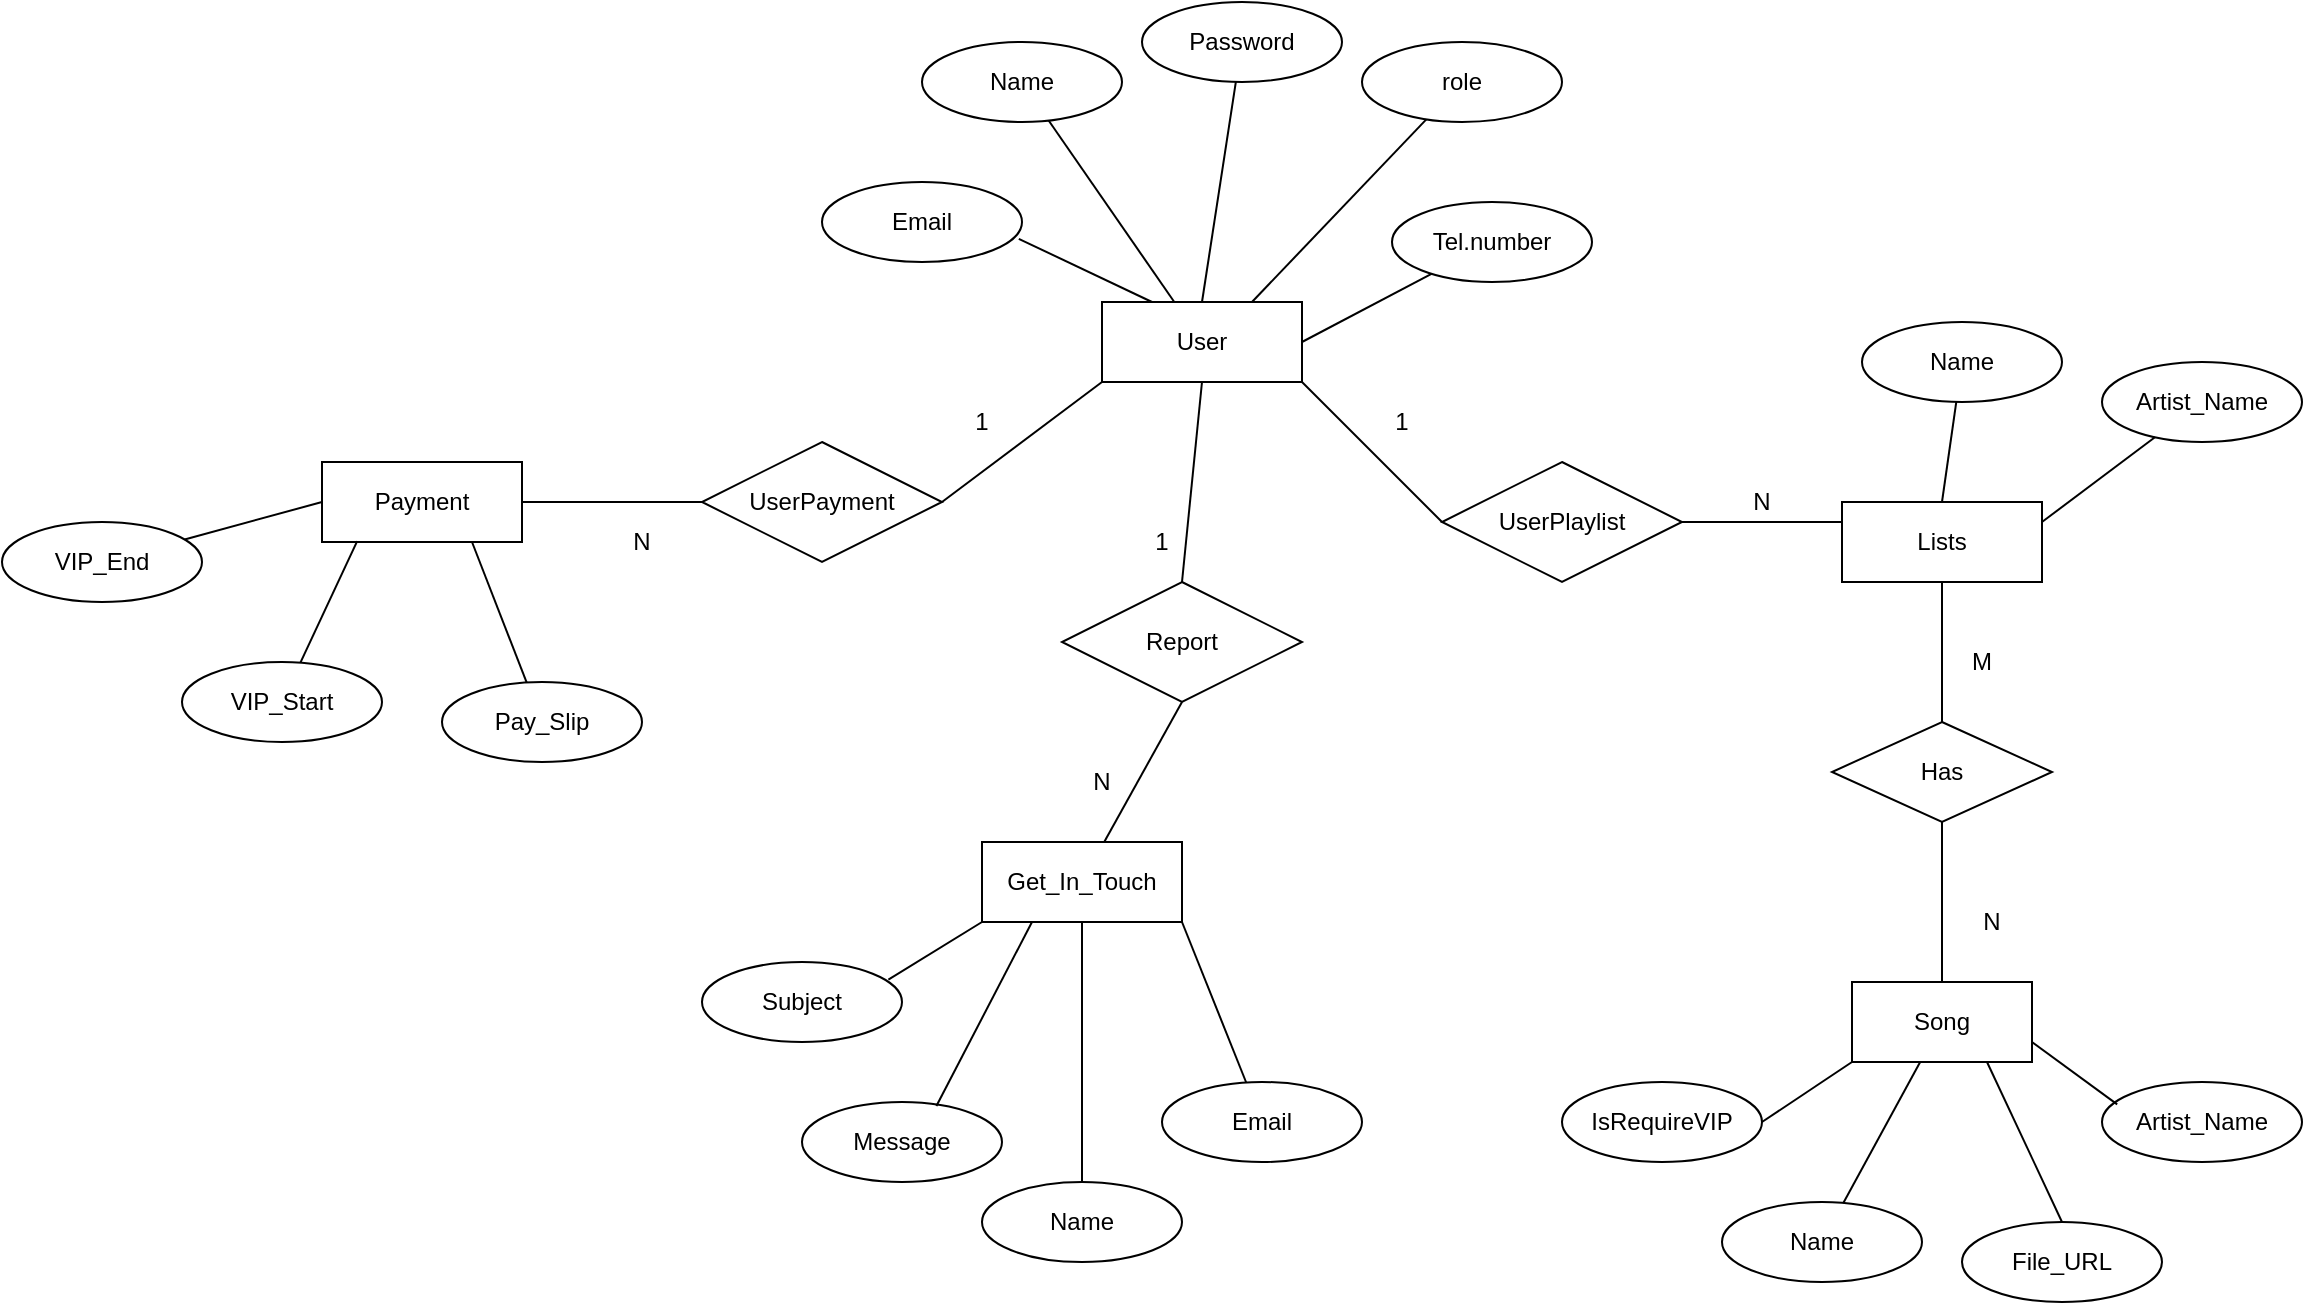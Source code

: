 <mxfile version="13.0.1" type="github"><diagram id="XS-klLwBifeXT4-DwHSJ" name="Page-1"><mxGraphModel dx="1888" dy="580" grid="1" gridSize="10" guides="1" tooltips="1" connect="1" arrows="1" fold="1" page="1" pageScale="1" pageWidth="850" pageHeight="1100" math="0" shadow="0"><root><mxCell id="0"/><mxCell id="1" parent="0"/><mxCell id="o9lVYVJ-xytSoctBblk3-3" value="Email" style="ellipse;whiteSpace=wrap;html=1;align=center;" vertex="1" parent="1"><mxGeometry x="90" y="640" width="100" height="40" as="geometry"/></mxCell><mxCell id="o9lVYVJ-xytSoctBblk3-4" value="Name" style="ellipse;whiteSpace=wrap;html=1;align=center;" vertex="1" parent="1"><mxGeometry x="140" y="570" width="100" height="40" as="geometry"/></mxCell><mxCell id="o9lVYVJ-xytSoctBblk3-5" value="User" style="whiteSpace=wrap;html=1;align=center;" vertex="1" parent="1"><mxGeometry x="230" y="700" width="100" height="40" as="geometry"/></mxCell><mxCell id="o9lVYVJ-xytSoctBblk3-6" value="Password" style="ellipse;whiteSpace=wrap;html=1;align=center;" vertex="1" parent="1"><mxGeometry x="250" y="550" width="100" height="40" as="geometry"/></mxCell><mxCell id="o9lVYVJ-xytSoctBblk3-7" value="role" style="ellipse;whiteSpace=wrap;html=1;align=center;" vertex="1" parent="1"><mxGeometry x="360" y="570" width="100" height="40" as="geometry"/></mxCell><mxCell id="o9lVYVJ-xytSoctBblk3-8" value="Tel.number" style="ellipse;whiteSpace=wrap;html=1;align=center;" vertex="1" parent="1"><mxGeometry x="375" y="650" width="100" height="40" as="geometry"/></mxCell><mxCell id="o9lVYVJ-xytSoctBblk3-11" value="" style="endArrow=none;html=1;rounded=0;exitX=0.984;exitY=0.71;exitDx=0;exitDy=0;exitPerimeter=0;entryX=0.25;entryY=0;entryDx=0;entryDy=0;" edge="1" parent="1" source="o9lVYVJ-xytSoctBblk3-3" target="o9lVYVJ-xytSoctBblk3-5"><mxGeometry relative="1" as="geometry"><mxPoint x="200" y="720" as="sourcePoint"/><mxPoint x="360" y="720" as="targetPoint"/></mxGeometry></mxCell><mxCell id="o9lVYVJ-xytSoctBblk3-13" value="" style="endArrow=none;html=1;rounded=0;" edge="1" parent="1" source="o9lVYVJ-xytSoctBblk3-4" target="o9lVYVJ-xytSoctBblk3-5"><mxGeometry relative="1" as="geometry"><mxPoint x="198.4" y="678.4" as="sourcePoint"/><mxPoint x="265" y="710" as="targetPoint"/></mxGeometry></mxCell><mxCell id="o9lVYVJ-xytSoctBblk3-14" value="" style="endArrow=none;html=1;rounded=0;entryX=0.5;entryY=0;entryDx=0;entryDy=0;" edge="1" parent="1" source="o9lVYVJ-xytSoctBblk3-6" target="o9lVYVJ-xytSoctBblk3-5"><mxGeometry relative="1" as="geometry"><mxPoint x="208.4" y="688.4" as="sourcePoint"/><mxPoint x="275" y="720" as="targetPoint"/></mxGeometry></mxCell><mxCell id="o9lVYVJ-xytSoctBblk3-15" value="" style="endArrow=none;html=1;rounded=0;entryX=0.75;entryY=0;entryDx=0;entryDy=0;" edge="1" parent="1" source="o9lVYVJ-xytSoctBblk3-7" target="o9lVYVJ-xytSoctBblk3-5"><mxGeometry relative="1" as="geometry"><mxPoint x="306.929" y="599.962" as="sourcePoint"/><mxPoint x="290" y="710" as="targetPoint"/></mxGeometry></mxCell><mxCell id="o9lVYVJ-xytSoctBblk3-16" value="" style="endArrow=none;html=1;rounded=0;entryX=1;entryY=0.5;entryDx=0;entryDy=0;" edge="1" parent="1" source="o9lVYVJ-xytSoctBblk3-8" target="o9lVYVJ-xytSoctBblk3-5"><mxGeometry relative="1" as="geometry"><mxPoint x="316.929" y="609.962" as="sourcePoint"/><mxPoint x="300" y="720" as="targetPoint"/></mxGeometry></mxCell><mxCell id="o9lVYVJ-xytSoctBblk3-17" value="UserPlaylist" style="shape=rhombus;perimeter=rhombusPerimeter;whiteSpace=wrap;html=1;align=center;" vertex="1" parent="1"><mxGeometry x="400" y="780" width="120" height="60" as="geometry"/></mxCell><mxCell id="o9lVYVJ-xytSoctBblk3-19" value="" style="endArrow=none;html=1;rounded=0;exitX=1;exitY=1;exitDx=0;exitDy=0;entryX=0;entryY=0.5;entryDx=0;entryDy=0;" edge="1" parent="1" source="o9lVYVJ-xytSoctBblk3-5" target="o9lVYVJ-xytSoctBblk3-17"><mxGeometry relative="1" as="geometry"><mxPoint x="220" y="950" as="sourcePoint"/><mxPoint x="380" y="950" as="targetPoint"/></mxGeometry></mxCell><mxCell id="o9lVYVJ-xytSoctBblk3-20" value="Lists" style="whiteSpace=wrap;html=1;align=center;" vertex="1" parent="1"><mxGeometry x="600" y="800" width="100" height="40" as="geometry"/></mxCell><mxCell id="o9lVYVJ-xytSoctBblk3-21" value="" style="endArrow=none;html=1;rounded=0;exitX=1;exitY=0.5;exitDx=0;exitDy=0;entryX=0;entryY=0.25;entryDx=0;entryDy=0;" edge="1" parent="1" source="o9lVYVJ-xytSoctBblk3-17" target="o9lVYVJ-xytSoctBblk3-20"><mxGeometry relative="1" as="geometry"><mxPoint x="340" y="750" as="sourcePoint"/><mxPoint x="415" y="805" as="targetPoint"/></mxGeometry></mxCell><mxCell id="o9lVYVJ-xytSoctBblk3-22" value="UserPayment" style="shape=rhombus;perimeter=rhombusPerimeter;whiteSpace=wrap;html=1;align=center;" vertex="1" parent="1"><mxGeometry x="30" y="770" width="120" height="60" as="geometry"/></mxCell><mxCell id="o9lVYVJ-xytSoctBblk3-23" value="" style="endArrow=none;html=1;rounded=0;entryX=0;entryY=1;entryDx=0;entryDy=0;exitX=1;exitY=0.5;exitDx=0;exitDy=0;" edge="1" parent="1" source="o9lVYVJ-xytSoctBblk3-22" target="o9lVYVJ-xytSoctBblk3-5"><mxGeometry relative="1" as="geometry"><mxPoint x="120" y="840" as="sourcePoint"/><mxPoint x="280" y="840" as="targetPoint"/></mxGeometry></mxCell><mxCell id="o9lVYVJ-xytSoctBblk3-24" value="Payment" style="whiteSpace=wrap;html=1;align=center;" vertex="1" parent="1"><mxGeometry x="-160" y="780" width="100" height="40" as="geometry"/></mxCell><mxCell id="o9lVYVJ-xytSoctBblk3-25" value="" style="endArrow=none;html=1;rounded=0;exitX=1;exitY=0.5;exitDx=0;exitDy=0;entryX=0;entryY=0.5;entryDx=0;entryDy=0;" edge="1" parent="1" source="o9lVYVJ-xytSoctBblk3-24" target="o9lVYVJ-xytSoctBblk3-22"><mxGeometry relative="1" as="geometry"><mxPoint x="10" y="850" as="sourcePoint"/><mxPoint x="170" y="850" as="targetPoint"/></mxGeometry></mxCell><mxCell id="o9lVYVJ-xytSoctBblk3-26" value="Pay_Slip" style="ellipse;whiteSpace=wrap;html=1;align=center;" vertex="1" parent="1"><mxGeometry x="-100" y="890" width="100" height="40" as="geometry"/></mxCell><mxCell id="o9lVYVJ-xytSoctBblk3-28" value="VIP_Start" style="ellipse;whiteSpace=wrap;html=1;align=center;" vertex="1" parent="1"><mxGeometry x="-230" y="880" width="100" height="40" as="geometry"/></mxCell><mxCell id="o9lVYVJ-xytSoctBblk3-29" value="VIP_End" style="ellipse;whiteSpace=wrap;html=1;align=center;" vertex="1" parent="1"><mxGeometry x="-320" y="810" width="100" height="40" as="geometry"/></mxCell><mxCell id="o9lVYVJ-xytSoctBblk3-30" value="" style="endArrow=none;html=1;rounded=0;exitX=0.75;exitY=1;exitDx=0;exitDy=0;" edge="1" parent="1" source="o9lVYVJ-xytSoctBblk3-24" target="o9lVYVJ-xytSoctBblk3-26"><mxGeometry relative="1" as="geometry"><mxPoint x="30" y="850" as="sourcePoint"/><mxPoint x="190" y="850" as="targetPoint"/></mxGeometry></mxCell><mxCell id="o9lVYVJ-xytSoctBblk3-31" value="" style="endArrow=none;html=1;rounded=0;exitX=0.176;exitY=0.99;exitDx=0;exitDy=0;exitPerimeter=0;" edge="1" parent="1" source="o9lVYVJ-xytSoctBblk3-24" target="o9lVYVJ-xytSoctBblk3-28"><mxGeometry relative="1" as="geometry"><mxPoint x="-75" y="830" as="sourcePoint"/><mxPoint x="-47.685" y="900.238" as="targetPoint"/></mxGeometry></mxCell><mxCell id="o9lVYVJ-xytSoctBblk3-32" value="" style="endArrow=none;html=1;rounded=0;exitX=0;exitY=0.5;exitDx=0;exitDy=0;" edge="1" parent="1" source="o9lVYVJ-xytSoctBblk3-24" target="o9lVYVJ-xytSoctBblk3-29"><mxGeometry relative="1" as="geometry"><mxPoint x="-65" y="840" as="sourcePoint"/><mxPoint x="-37.685" y="910.238" as="targetPoint"/></mxGeometry></mxCell><mxCell id="o9lVYVJ-xytSoctBblk3-33" value="Name" style="ellipse;whiteSpace=wrap;html=1;align=center;" vertex="1" parent="1"><mxGeometry x="610" y="710" width="100" height="40" as="geometry"/></mxCell><mxCell id="o9lVYVJ-xytSoctBblk3-34" value="Artist_Name" style="ellipse;whiteSpace=wrap;html=1;align=center;" vertex="1" parent="1"><mxGeometry x="730" y="730" width="100" height="40" as="geometry"/></mxCell><mxCell id="o9lVYVJ-xytSoctBblk3-35" value="" style="endArrow=none;html=1;rounded=0;exitX=0.5;exitY=0;exitDx=0;exitDy=0;" edge="1" parent="1" source="o9lVYVJ-xytSoctBblk3-20" target="o9lVYVJ-xytSoctBblk3-33"><mxGeometry relative="1" as="geometry"><mxPoint x="620" y="910" as="sourcePoint"/><mxPoint x="780" y="910" as="targetPoint"/></mxGeometry></mxCell><mxCell id="o9lVYVJ-xytSoctBblk3-36" value="" style="endArrow=none;html=1;rounded=0;exitX=1;exitY=0.25;exitDx=0;exitDy=0;" edge="1" parent="1" source="o9lVYVJ-xytSoctBblk3-20" target="o9lVYVJ-xytSoctBblk3-34"><mxGeometry relative="1" as="geometry"><mxPoint x="660" y="810" as="sourcePoint"/><mxPoint x="667.148" y="759.967" as="targetPoint"/></mxGeometry></mxCell><mxCell id="o9lVYVJ-xytSoctBblk3-37" value="Has" style="shape=rhombus;perimeter=rhombusPerimeter;whiteSpace=wrap;html=1;align=center;" vertex="1" parent="1"><mxGeometry x="595" y="910" width="110" height="50" as="geometry"/></mxCell><mxCell id="o9lVYVJ-xytSoctBblk3-39" value="" style="endArrow=none;html=1;rounded=0;exitX=0.5;exitY=1;exitDx=0;exitDy=0;" edge="1" parent="1" source="o9lVYVJ-xytSoctBblk3-20" target="o9lVYVJ-xytSoctBblk3-37"><mxGeometry relative="1" as="geometry"><mxPoint x="570" y="970" as="sourcePoint"/><mxPoint x="730" y="970" as="targetPoint"/></mxGeometry></mxCell><mxCell id="o9lVYVJ-xytSoctBblk3-41" value="Song" style="whiteSpace=wrap;html=1;align=center;" vertex="1" parent="1"><mxGeometry x="605" y="1040" width="90" height="40" as="geometry"/></mxCell><mxCell id="o9lVYVJ-xytSoctBblk3-42" value="" style="endArrow=none;html=1;rounded=0;exitX=0.5;exitY=1;exitDx=0;exitDy=0;entryX=0.5;entryY=0;entryDx=0;entryDy=0;" edge="1" parent="1" source="o9lVYVJ-xytSoctBblk3-37" target="o9lVYVJ-xytSoctBblk3-41"><mxGeometry relative="1" as="geometry"><mxPoint x="660" y="850" as="sourcePoint"/><mxPoint x="660" y="920" as="targetPoint"/></mxGeometry></mxCell><mxCell id="o9lVYVJ-xytSoctBblk3-43" value="Name&lt;span style=&quot;font-family: monospace ; font-size: 0px&quot;&gt;%3CmxGraphModel%3E%3Croot%3E%3CmxCell%20id%3D%220%22%2F%3E%3CmxCell%20id%3D%221%22%20parent%3D%220%22%2F%3E%3CmxCell%20id%3D%222%22%20value%3D%22%22%20style%3D%22endArrow%3Dnone%3Bhtml%3D1%3Brounded%3D0%3BexitX%3D0.5%3BexitY%3D1%3BexitDx%3D0%3BexitDy%3D0%3B%22%20edge%3D%221%22%20parent%3D%221%22%3E%3CmxGeometry%20relative%3D%221%22%20as%3D%22geometry%22%3E%3CmxPoint%20x%3D%22650%22%20y%3D%22840%22%20as%3D%22sourcePoint%22%2F%3E%3CmxPoint%20x%3D%22650%22%20y%3D%22910%22%20as%3D%22targetPoint%22%2F%3E%3C%2FmxGeometry%3E%3C%2FmxCell%3E%3C%2Froot%3E%3C%2FmxGraphModel%3E&lt;/span&gt;" style="ellipse;whiteSpace=wrap;html=1;align=center;" vertex="1" parent="1"><mxGeometry x="540" y="1150" width="100" height="40" as="geometry"/></mxCell><mxCell id="o9lVYVJ-xytSoctBblk3-45" value="Artist_Name" style="ellipse;whiteSpace=wrap;html=1;align=center;" vertex="1" parent="1"><mxGeometry x="730" y="1090" width="100" height="40" as="geometry"/></mxCell><mxCell id="o9lVYVJ-xytSoctBblk3-46" value="File_URL" style="ellipse;whiteSpace=wrap;html=1;align=center;" vertex="1" parent="1"><mxGeometry x="660" y="1160" width="100" height="40" as="geometry"/></mxCell><mxCell id="o9lVYVJ-xytSoctBblk3-47" value="IsRequireVIP" style="ellipse;whiteSpace=wrap;html=1;align=center;" vertex="1" parent="1"><mxGeometry x="460" y="1090" width="100" height="40" as="geometry"/></mxCell><mxCell id="o9lVYVJ-xytSoctBblk3-49" value="" style="endArrow=none;html=1;rounded=0;exitX=1;exitY=0.75;exitDx=0;exitDy=0;entryX=0.076;entryY=0.28;entryDx=0;entryDy=0;entryPerimeter=0;" edge="1" parent="1" source="o9lVYVJ-xytSoctBblk3-41" target="o9lVYVJ-xytSoctBblk3-45"><mxGeometry relative="1" as="geometry"><mxPoint x="660" y="970" as="sourcePoint"/><mxPoint x="660" y="1050" as="targetPoint"/></mxGeometry></mxCell><mxCell id="o9lVYVJ-xytSoctBblk3-50" value="" style="endArrow=none;html=1;rounded=0;exitX=0.75;exitY=1;exitDx=0;exitDy=0;entryX=0.5;entryY=0;entryDx=0;entryDy=0;" edge="1" parent="1" source="o9lVYVJ-xytSoctBblk3-41" target="o9lVYVJ-xytSoctBblk3-46"><mxGeometry relative="1" as="geometry"><mxPoint x="705" y="1080" as="sourcePoint"/><mxPoint x="747.6" y="1111.2" as="targetPoint"/></mxGeometry></mxCell><mxCell id="o9lVYVJ-xytSoctBblk3-51" value="" style="endArrow=none;html=1;rounded=0;" edge="1" parent="1" source="o9lVYVJ-xytSoctBblk3-41" target="o9lVYVJ-xytSoctBblk3-43"><mxGeometry relative="1" as="geometry"><mxPoint x="715" y="1090" as="sourcePoint"/><mxPoint x="757.6" y="1121.2" as="targetPoint"/></mxGeometry></mxCell><mxCell id="o9lVYVJ-xytSoctBblk3-52" value="" style="endArrow=none;html=1;rounded=0;exitX=0;exitY=1;exitDx=0;exitDy=0;entryX=1;entryY=0.5;entryDx=0;entryDy=0;" edge="1" parent="1" source="o9lVYVJ-xytSoctBblk3-41" target="o9lVYVJ-xytSoctBblk3-47"><mxGeometry relative="1" as="geometry"><mxPoint x="725" y="1100" as="sourcePoint"/><mxPoint x="767.6" y="1131.2" as="targetPoint"/></mxGeometry></mxCell><mxCell id="o9lVYVJ-xytSoctBblk3-53" value="Report" style="shape=rhombus;perimeter=rhombusPerimeter;whiteSpace=wrap;html=1;align=center;" vertex="1" parent="1"><mxGeometry x="210" y="840" width="120" height="60" as="geometry"/></mxCell><mxCell id="o9lVYVJ-xytSoctBblk3-54" value="" style="endArrow=none;html=1;rounded=0;exitX=0.5;exitY=1;exitDx=0;exitDy=0;entryX=0.5;entryY=0;entryDx=0;entryDy=0;" edge="1" parent="1" source="o9lVYVJ-xytSoctBblk3-5" target="o9lVYVJ-xytSoctBblk3-53"><mxGeometry relative="1" as="geometry"><mxPoint x="210" y="800" as="sourcePoint"/><mxPoint x="370" y="800" as="targetPoint"/></mxGeometry></mxCell><mxCell id="o9lVYVJ-xytSoctBblk3-55" value="Get_In_Touch" style="whiteSpace=wrap;html=1;align=center;" vertex="1" parent="1"><mxGeometry x="170" y="970" width="100" height="40" as="geometry"/></mxCell><mxCell id="o9lVYVJ-xytSoctBblk3-56" value="" style="endArrow=none;html=1;rounded=0;exitX=0.5;exitY=1;exitDx=0;exitDy=0;" edge="1" parent="1" source="o9lVYVJ-xytSoctBblk3-53" target="o9lVYVJ-xytSoctBblk3-55"><mxGeometry relative="1" as="geometry"><mxPoint x="290" y="750" as="sourcePoint"/><mxPoint x="280" y="850" as="targetPoint"/></mxGeometry></mxCell><mxCell id="o9lVYVJ-xytSoctBblk3-57" value="Name" style="ellipse;whiteSpace=wrap;html=1;align=center;" vertex="1" parent="1"><mxGeometry x="170" y="1140" width="100" height="40" as="geometry"/></mxCell><mxCell id="o9lVYVJ-xytSoctBblk3-58" value="Email" style="ellipse;whiteSpace=wrap;html=1;align=center;" vertex="1" parent="1"><mxGeometry x="260" y="1090" width="100" height="40" as="geometry"/></mxCell><mxCell id="o9lVYVJ-xytSoctBblk3-59" value="Message" style="ellipse;whiteSpace=wrap;html=1;align=center;" vertex="1" parent="1"><mxGeometry x="80" y="1100" width="100" height="40" as="geometry"/></mxCell><mxCell id="o9lVYVJ-xytSoctBblk3-60" value="Subject" style="ellipse;whiteSpace=wrap;html=1;align=center;" vertex="1" parent="1"><mxGeometry x="30" y="1030" width="100" height="40" as="geometry"/></mxCell><mxCell id="o9lVYVJ-xytSoctBblk3-61" value="" style="endArrow=none;html=1;rounded=0;exitX=0;exitY=1;exitDx=0;exitDy=0;entryX=0.932;entryY=0.22;entryDx=0;entryDy=0;entryPerimeter=0;" edge="1" parent="1" source="o9lVYVJ-xytSoctBblk3-55" target="o9lVYVJ-xytSoctBblk3-60"><mxGeometry relative="1" as="geometry"><mxPoint x="280" y="910" as="sourcePoint"/><mxPoint x="241.111" y="980" as="targetPoint"/></mxGeometry></mxCell><mxCell id="o9lVYVJ-xytSoctBblk3-62" value="" style="endArrow=none;html=1;rounded=0;exitX=0.25;exitY=1;exitDx=0;exitDy=0;entryX=0.672;entryY=0.05;entryDx=0;entryDy=0;entryPerimeter=0;" edge="1" parent="1" source="o9lVYVJ-xytSoctBblk3-55" target="o9lVYVJ-xytSoctBblk3-59"><mxGeometry relative="1" as="geometry"><mxPoint x="290" y="920" as="sourcePoint"/><mxPoint x="251.111" y="990" as="targetPoint"/></mxGeometry></mxCell><mxCell id="o9lVYVJ-xytSoctBblk3-63" value="" style="endArrow=none;html=1;rounded=0;" edge="1" parent="1" source="o9lVYVJ-xytSoctBblk3-55" target="o9lVYVJ-xytSoctBblk3-57"><mxGeometry relative="1" as="geometry"><mxPoint x="300" y="930" as="sourcePoint"/><mxPoint x="261.111" y="1000" as="targetPoint"/></mxGeometry></mxCell><mxCell id="o9lVYVJ-xytSoctBblk3-64" value="" style="endArrow=none;html=1;rounded=0;exitX=1;exitY=1;exitDx=0;exitDy=0;" edge="1" parent="1" source="o9lVYVJ-xytSoctBblk3-55" target="o9lVYVJ-xytSoctBblk3-58"><mxGeometry relative="1" as="geometry"><mxPoint x="310" y="940" as="sourcePoint"/><mxPoint x="271.111" y="1010" as="targetPoint"/></mxGeometry></mxCell><mxCell id="o9lVYVJ-xytSoctBblk3-65" value="1" style="text;html=1;strokeColor=none;fillColor=none;align=center;verticalAlign=middle;whiteSpace=wrap;rounded=0;" vertex="1" parent="1"><mxGeometry x="150" y="750" width="40" height="20" as="geometry"/></mxCell><mxCell id="o9lVYVJ-xytSoctBblk3-66" value="N" style="text;html=1;strokeColor=none;fillColor=none;align=center;verticalAlign=middle;whiteSpace=wrap;rounded=0;" vertex="1" parent="1"><mxGeometry x="-20" y="810" width="40" height="20" as="geometry"/></mxCell><mxCell id="o9lVYVJ-xytSoctBblk3-67" value="1" style="text;html=1;strokeColor=none;fillColor=none;align=center;verticalAlign=middle;whiteSpace=wrap;rounded=0;" vertex="1" parent="1"><mxGeometry x="360" y="750" width="40" height="20" as="geometry"/></mxCell><mxCell id="o9lVYVJ-xytSoctBblk3-68" value="1" style="text;html=1;strokeColor=none;fillColor=none;align=center;verticalAlign=middle;whiteSpace=wrap;rounded=0;" vertex="1" parent="1"><mxGeometry x="240" y="810" width="40" height="20" as="geometry"/></mxCell><mxCell id="o9lVYVJ-xytSoctBblk3-69" value="N" style="text;html=1;strokeColor=none;fillColor=none;align=center;verticalAlign=middle;whiteSpace=wrap;rounded=0;" vertex="1" parent="1"><mxGeometry x="210" y="930" width="40" height="20" as="geometry"/></mxCell><mxCell id="o9lVYVJ-xytSoctBblk3-70" value="N" style="text;html=1;strokeColor=none;fillColor=none;align=center;verticalAlign=middle;whiteSpace=wrap;rounded=0;" vertex="1" parent="1"><mxGeometry x="540" y="790" width="40" height="20" as="geometry"/></mxCell><mxCell id="o9lVYVJ-xytSoctBblk3-71" value="N" style="text;html=1;strokeColor=none;fillColor=none;align=center;verticalAlign=middle;whiteSpace=wrap;rounded=0;" vertex="1" parent="1"><mxGeometry x="655" y="1000" width="40" height="20" as="geometry"/></mxCell><mxCell id="o9lVYVJ-xytSoctBblk3-72" value="M" style="text;html=1;strokeColor=none;fillColor=none;align=center;verticalAlign=middle;whiteSpace=wrap;rounded=0;" vertex="1" parent="1"><mxGeometry x="650" y="870" width="40" height="20" as="geometry"/></mxCell></root></mxGraphModel></diagram></mxfile>